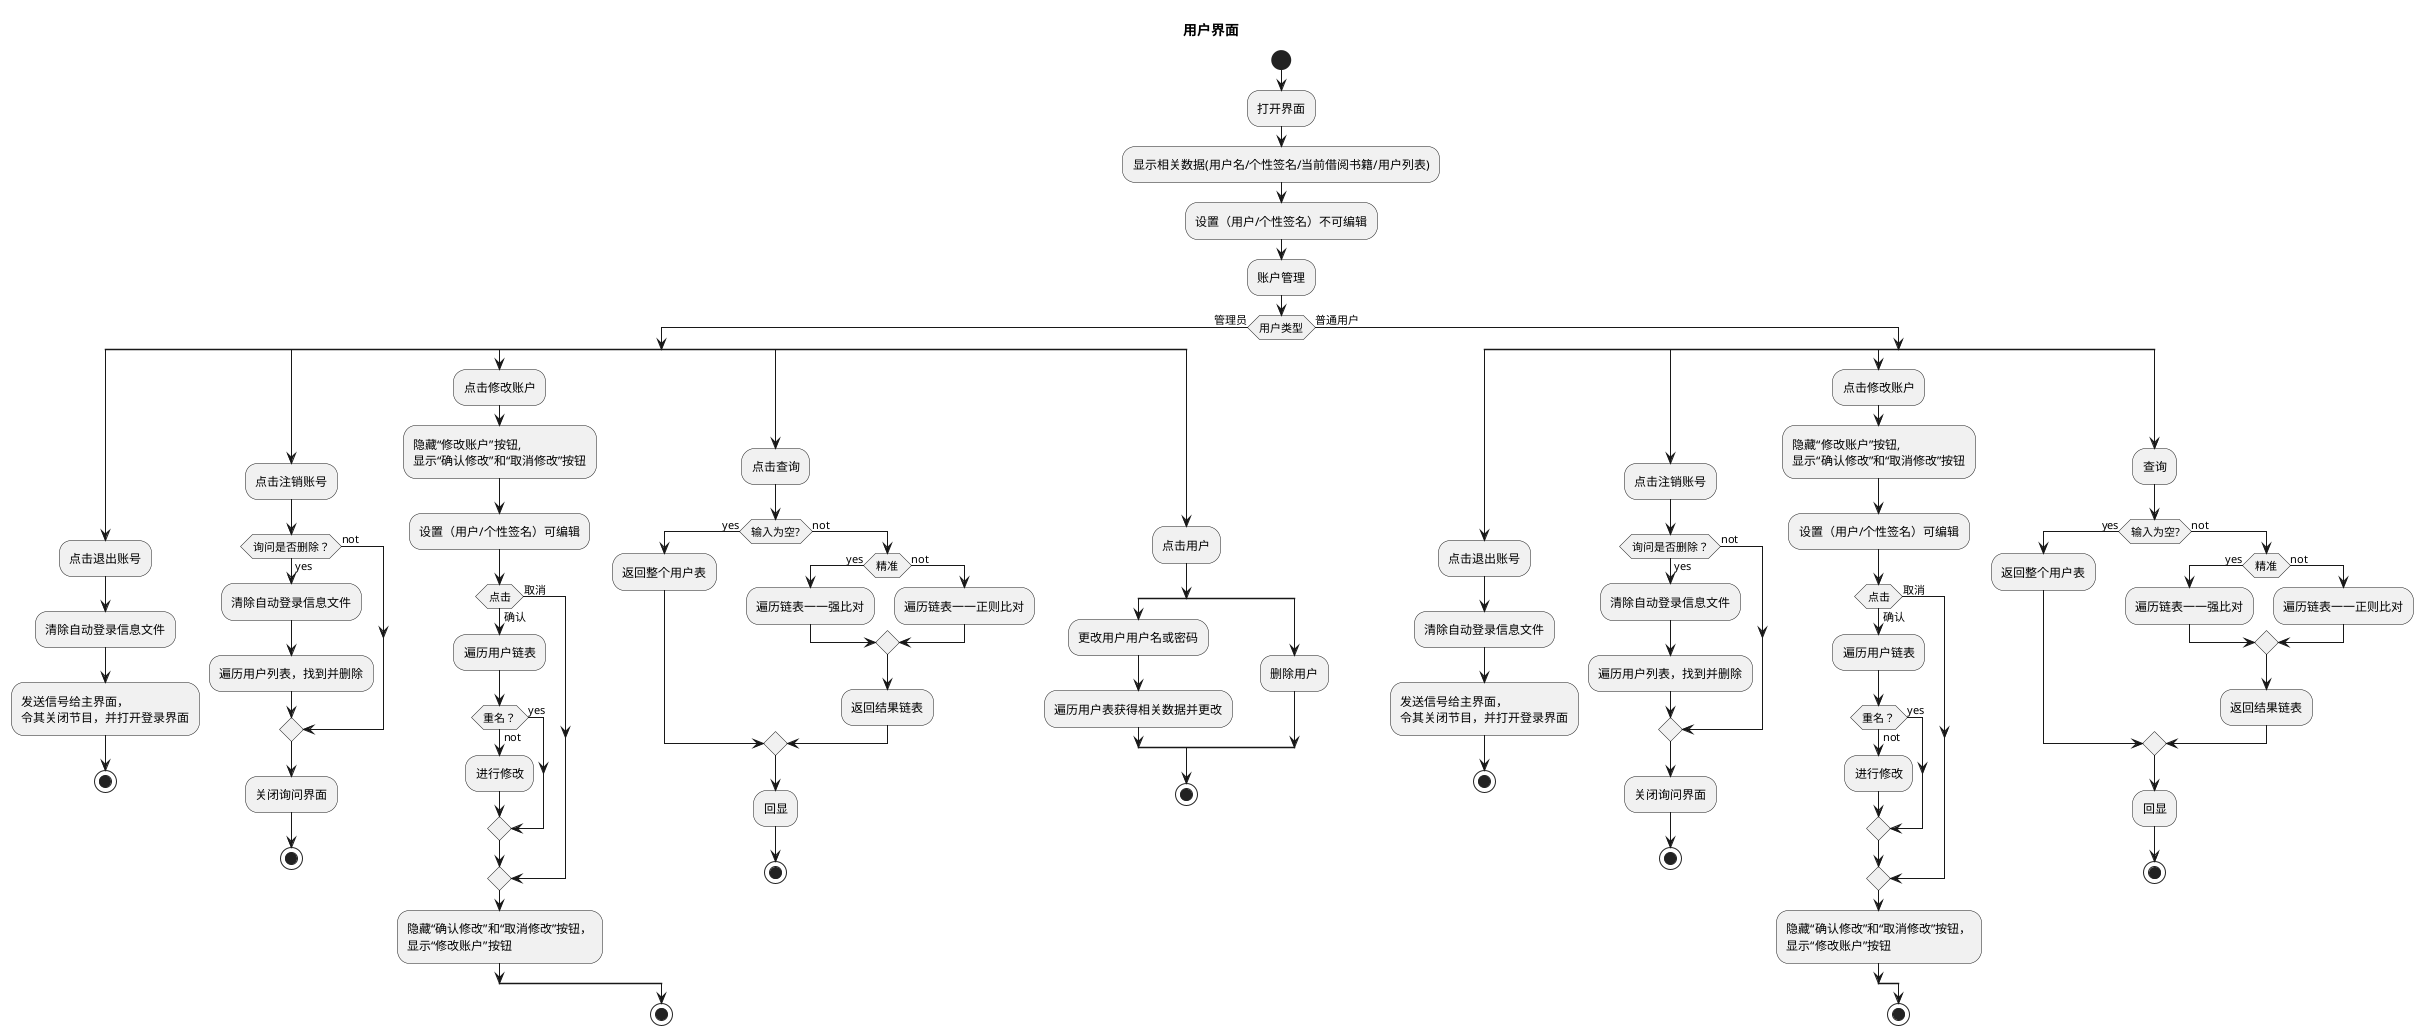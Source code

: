 @startuml LibraryManagementSystem

title **用户界面**

start 
:打开界面;
:显示相关数据(用户名/个性签名/当前借阅书籍/用户列表);
:设置（用户/个性签名）不可编辑;
:账户管理;
if(用户类型) then (管理员)
    split
        :点击退出账号;
        :清除自动登录信息文件;
        :发送信号给主界面，
        令其关闭节目，并打开登录界面;
        stop
    split again
        :点击注销账号;
        if(询问是否删除？) then (yes)
            :清除自动登录信息文件;
            :遍历用户列表，找到并删除;
        else(not)
        endif
        :关闭询问界面;
        stop
    split again
        :点击修改账户;
        :隐藏“修改账户”按钮,
        显示“确认修改”和“取消修改”按钮;
        :设置（用户/个性签名）可编辑;
        if(点击) then (确认)
            :遍历用户链表;
            if(重名？) then(not)
                :进行修改;
            else(yes)
            endif 
        else(取消)
        endif
        :隐藏“确认修改”和“取消修改”按钮，
        显示“修改账户”按钮;
    split again
        :点击查询;
        if(输入为空?) then (yes)
            :返回整个用户表;
        else(not)
            if(精准) then(yes)
                :遍历链表一一强比对;
            else(not)
                :遍历链表一一正则比对;
            endif
            :返回结果链表;
        endif
        :回显;
        stop
    split again
        :点击用户;
        split
            :更改用户用户名或密码;
            :遍历用户表获得相关数据并更改;
        split again
            :删除用户;
        end split
        stop
    end split
    stop
else(普通用户)
    split
        :点击退出账号;
        :清除自动登录信息文件;
        :发送信号给主界面，
        令其关闭节目，并打开登录界面;
        stop
    split again
        :点击注销账号;
        if(询问是否删除？) then (yes)
            :清除自动登录信息文件;
            :遍历用户列表，找到并删除;
        else(not)
        endif
        :关闭询问界面;
        stop
    split again
        :点击修改账户;
        :隐藏“修改账户”按钮,
        显示“确认修改”和“取消修改”按钮;
        :设置（用户/个性签名）可编辑;
        if(点击) then (确认)
            :遍历用户链表;
            if(重名？) then(not)
                :进行修改;
            else(yes)
            endif 
        else(取消)
        endif
        :隐藏“确认修改”和“取消修改”按钮，
        显示“修改账户”按钮;
    split again
        :查询;
        if(输入为空?) then (yes)
            :返回整个用户表;
        else(not)
            if(精准) then(yes)
                :遍历链表一一强比对;
            else(not)
                :遍历链表一一正则比对;
            endif
            :返回结果链表;
        endif
        :回显;
        stop
    end split
    stop

@enduml